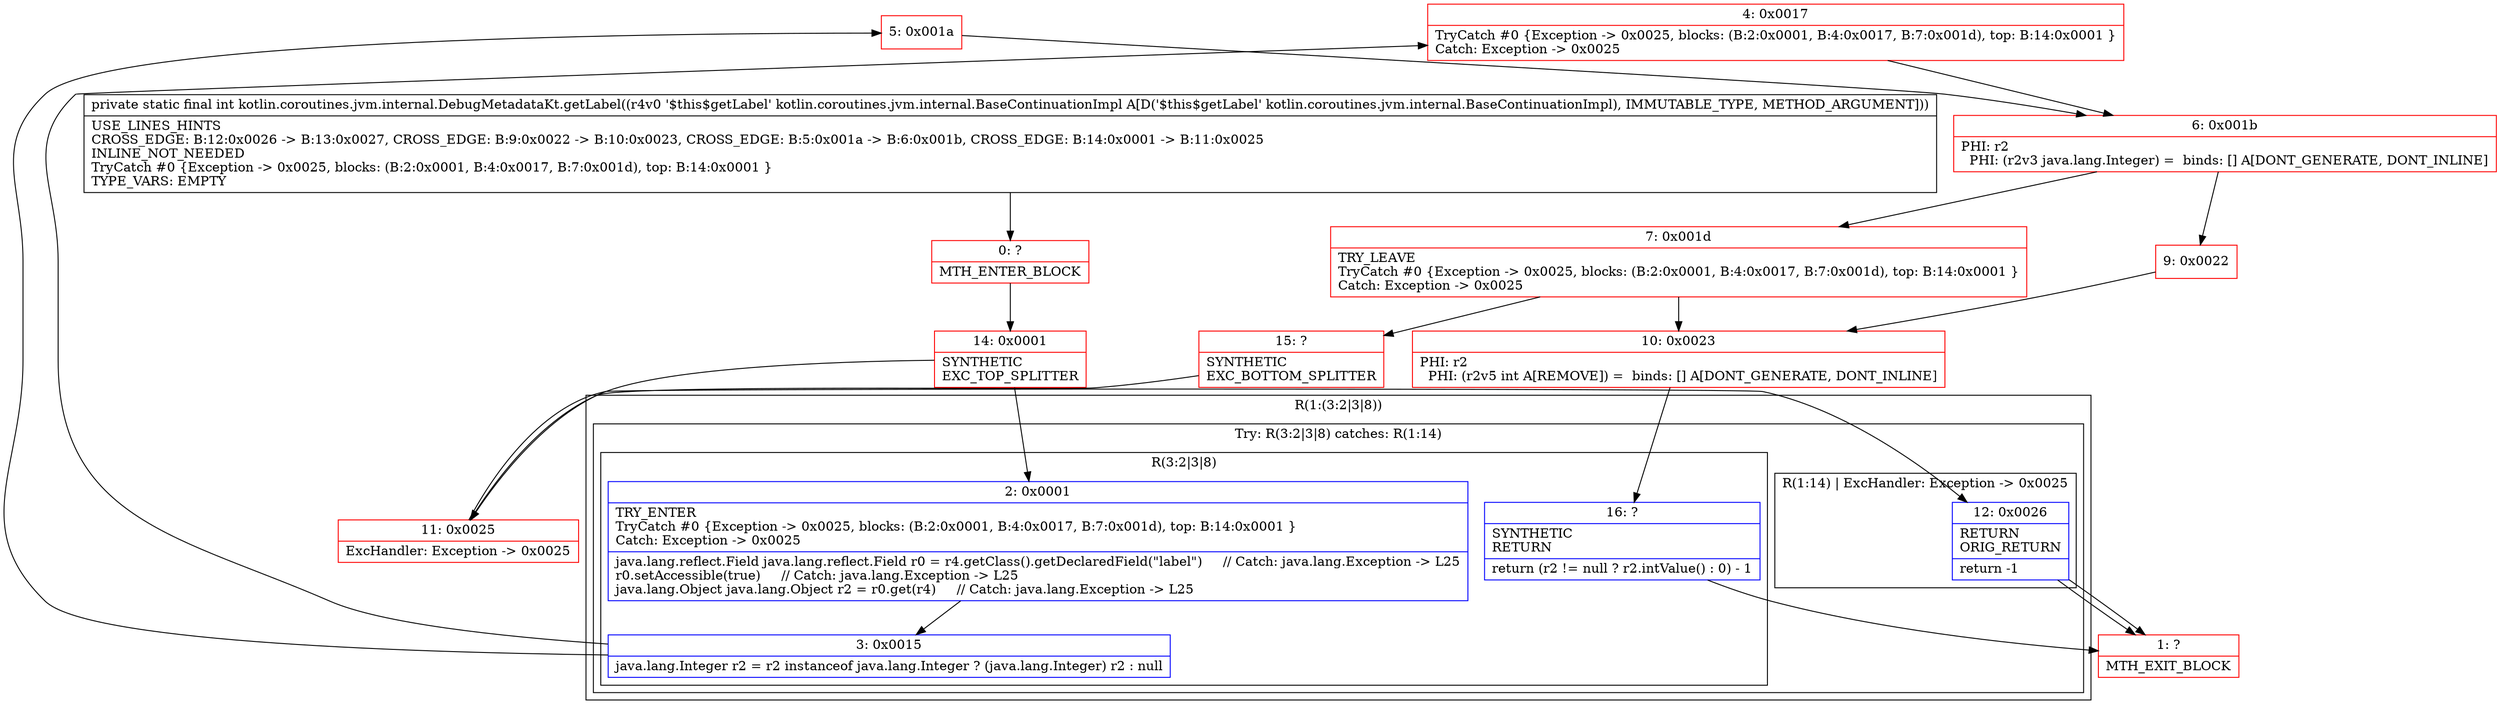 digraph "CFG forkotlin.coroutines.jvm.internal.DebugMetadataKt.getLabel(Lkotlin\/coroutines\/jvm\/internal\/BaseContinuationImpl;)I" {
subgraph cluster_Region_1574893880 {
label = "R(1:(3:2|3|8))";
node [shape=record,color=blue];
subgraph cluster_TryCatchRegion_1462094913 {
label = "Try: R(3:2|3|8) catches: R(1:14)";
node [shape=record,color=blue];
subgraph cluster_Region_275759426 {
label = "R(3:2|3|8)";
node [shape=record,color=blue];
Node_2 [shape=record,label="{2\:\ 0x0001|TRY_ENTER\lTryCatch #0 \{Exception \-\> 0x0025, blocks: (B:2:0x0001, B:4:0x0017, B:7:0x001d), top: B:14:0x0001 \}\lCatch: Exception \-\> 0x0025\l|java.lang.reflect.Field java.lang.reflect.Field r0 = r4.getClass().getDeclaredField(\"label\")     \/\/ Catch: java.lang.Exception \-\> L25\lr0.setAccessible(true)     \/\/ Catch: java.lang.Exception \-\> L25\ljava.lang.Object java.lang.Object r2 = r0.get(r4)     \/\/ Catch: java.lang.Exception \-\> L25\l}"];
Node_3 [shape=record,label="{3\:\ 0x0015|java.lang.Integer r2 = r2 instanceof java.lang.Integer ? (java.lang.Integer) r2 : null\l}"];
Node_16 [shape=record,label="{16\:\ ?|SYNTHETIC\lRETURN\l|return (r2 != null ? r2.intValue() : 0) \- 1\l}"];
}
subgraph cluster_Region_402647645 {
label = "R(1:14) | ExcHandler: Exception \-\> 0x0025\l";
node [shape=record,color=blue];
Node_12 [shape=record,label="{12\:\ 0x0026|RETURN\lORIG_RETURN\l|return \-1\l}"];
}
}
}
subgraph cluster_Region_402647645 {
label = "R(1:14) | ExcHandler: Exception \-\> 0x0025\l";
node [shape=record,color=blue];
Node_12 [shape=record,label="{12\:\ 0x0026|RETURN\lORIG_RETURN\l|return \-1\l}"];
}
Node_0 [shape=record,color=red,label="{0\:\ ?|MTH_ENTER_BLOCK\l}"];
Node_14 [shape=record,color=red,label="{14\:\ 0x0001|SYNTHETIC\lEXC_TOP_SPLITTER\l}"];
Node_4 [shape=record,color=red,label="{4\:\ 0x0017|TryCatch #0 \{Exception \-\> 0x0025, blocks: (B:2:0x0001, B:4:0x0017, B:7:0x001d), top: B:14:0x0001 \}\lCatch: Exception \-\> 0x0025\l}"];
Node_6 [shape=record,color=red,label="{6\:\ 0x001b|PHI: r2 \l  PHI: (r2v3 java.lang.Integer) =  binds: [] A[DONT_GENERATE, DONT_INLINE]\l}"];
Node_7 [shape=record,color=red,label="{7\:\ 0x001d|TRY_LEAVE\lTryCatch #0 \{Exception \-\> 0x0025, blocks: (B:2:0x0001, B:4:0x0017, B:7:0x001d), top: B:14:0x0001 \}\lCatch: Exception \-\> 0x0025\l}"];
Node_10 [shape=record,color=red,label="{10\:\ 0x0023|PHI: r2 \l  PHI: (r2v5 int A[REMOVE]) =  binds: [] A[DONT_GENERATE, DONT_INLINE]\l}"];
Node_1 [shape=record,color=red,label="{1\:\ ?|MTH_EXIT_BLOCK\l}"];
Node_15 [shape=record,color=red,label="{15\:\ ?|SYNTHETIC\lEXC_BOTTOM_SPLITTER\l}"];
Node_9 [shape=record,color=red,label="{9\:\ 0x0022}"];
Node_5 [shape=record,color=red,label="{5\:\ 0x001a}"];
Node_11 [shape=record,color=red,label="{11\:\ 0x0025|ExcHandler: Exception \-\> 0x0025\l}"];
MethodNode[shape=record,label="{private static final int kotlin.coroutines.jvm.internal.DebugMetadataKt.getLabel((r4v0 '$this$getLabel' kotlin.coroutines.jvm.internal.BaseContinuationImpl A[D('$this$getLabel' kotlin.coroutines.jvm.internal.BaseContinuationImpl), IMMUTABLE_TYPE, METHOD_ARGUMENT]))  | USE_LINES_HINTS\lCROSS_EDGE: B:12:0x0026 \-\> B:13:0x0027, CROSS_EDGE: B:9:0x0022 \-\> B:10:0x0023, CROSS_EDGE: B:5:0x001a \-\> B:6:0x001b, CROSS_EDGE: B:14:0x0001 \-\> B:11:0x0025\lINLINE_NOT_NEEDED\lTryCatch #0 \{Exception \-\> 0x0025, blocks: (B:2:0x0001, B:4:0x0017, B:7:0x001d), top: B:14:0x0001 \}\lTYPE_VARS: EMPTY\l}"];
MethodNode -> Node_0;Node_2 -> Node_3;
Node_3 -> Node_4;
Node_3 -> Node_5;
Node_16 -> Node_1;
Node_12 -> Node_1;
Node_12 -> Node_1;
Node_0 -> Node_14;
Node_14 -> Node_2;
Node_14 -> Node_11;
Node_4 -> Node_6;
Node_6 -> Node_7;
Node_6 -> Node_9;
Node_7 -> Node_10;
Node_7 -> Node_15;
Node_10 -> Node_16;
Node_15 -> Node_11;
Node_9 -> Node_10;
Node_5 -> Node_6;
Node_11 -> Node_12;
}

